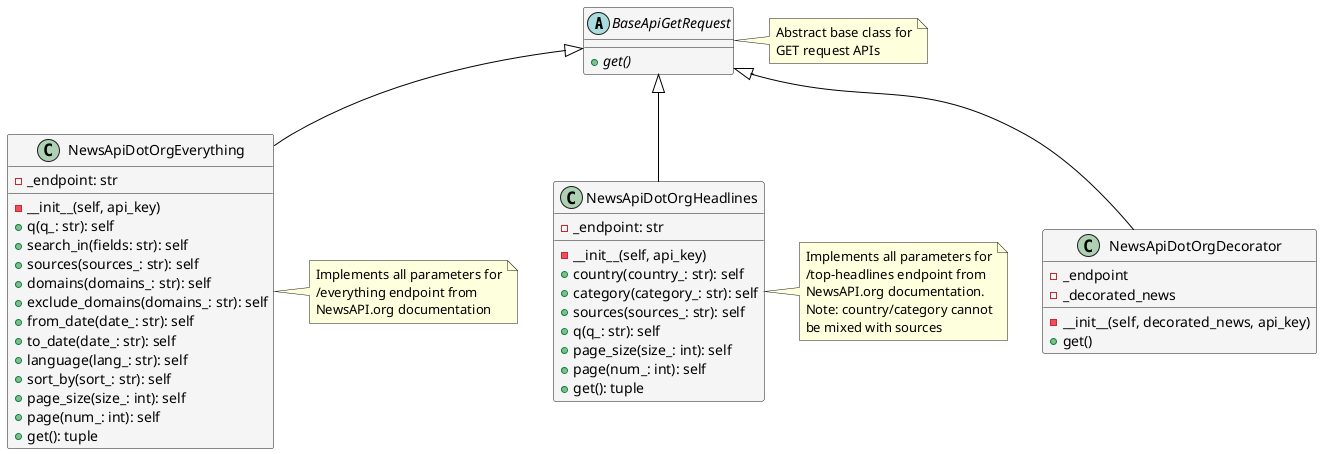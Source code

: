 @startuml API_Hierarchy

skinparam {
    BackgroundColor White
    ArrowColor Black
    BorderColor Black
    ClassBackgroundColor WhiteSmoke
}

abstract class BaseApiGetRequest {
    + {abstract} get()
}

class NewsApiDotOrgEverything {
    - __init__(self, api_key)
    - _endpoint: str
    + q(q_: str): self
    + search_in(fields: str): self
    + sources(sources_: str): self
    + domains(domains_: str): self
    + exclude_domains(domains_: str): self
    + from_date(date_: str): self
    + to_date(date_: str): self
    + language(lang_: str): self
    + sort_by(sort_: str): self
    + page_size(size_: int): self
    + page(num_: int): self
    + get(): tuple
}

class NewsApiDotOrgHeadlines {
    - __init__(self, api_key)
    - _endpoint: str
    + country(country_: str): self
    + category(category_: str): self
    + sources(sources_: str): self
    + q(q_: str): self
    + page_size(size_: int): self
    + page(num_: int): self
    + get(): tuple
}

class NewsApiDotOrgDecorator {
    - __init__(self, decorated_news, api_key)
    + get()
    - _endpoint
    - _decorated_news
}

BaseApiGetRequest <|-- NewsApiDotOrgEverything
BaseApiGetRequest <|-- NewsApiDotOrgHeadlines
BaseApiGetRequest <|-- NewsApiDotOrgDecorator

note right of BaseApiGetRequest
    Abstract base class for
    GET request APIs
end note

note right of NewsApiDotOrgEverything
    Implements all parameters for
    /everything endpoint from
    NewsAPI.org documentation
end note

note right of NewsApiDotOrgHeadlines
    Implements all parameters for
    /top-headlines endpoint from
    NewsAPI.org documentation.
    Note: country/category cannot
    be mixed with sources
end note

@enduml
